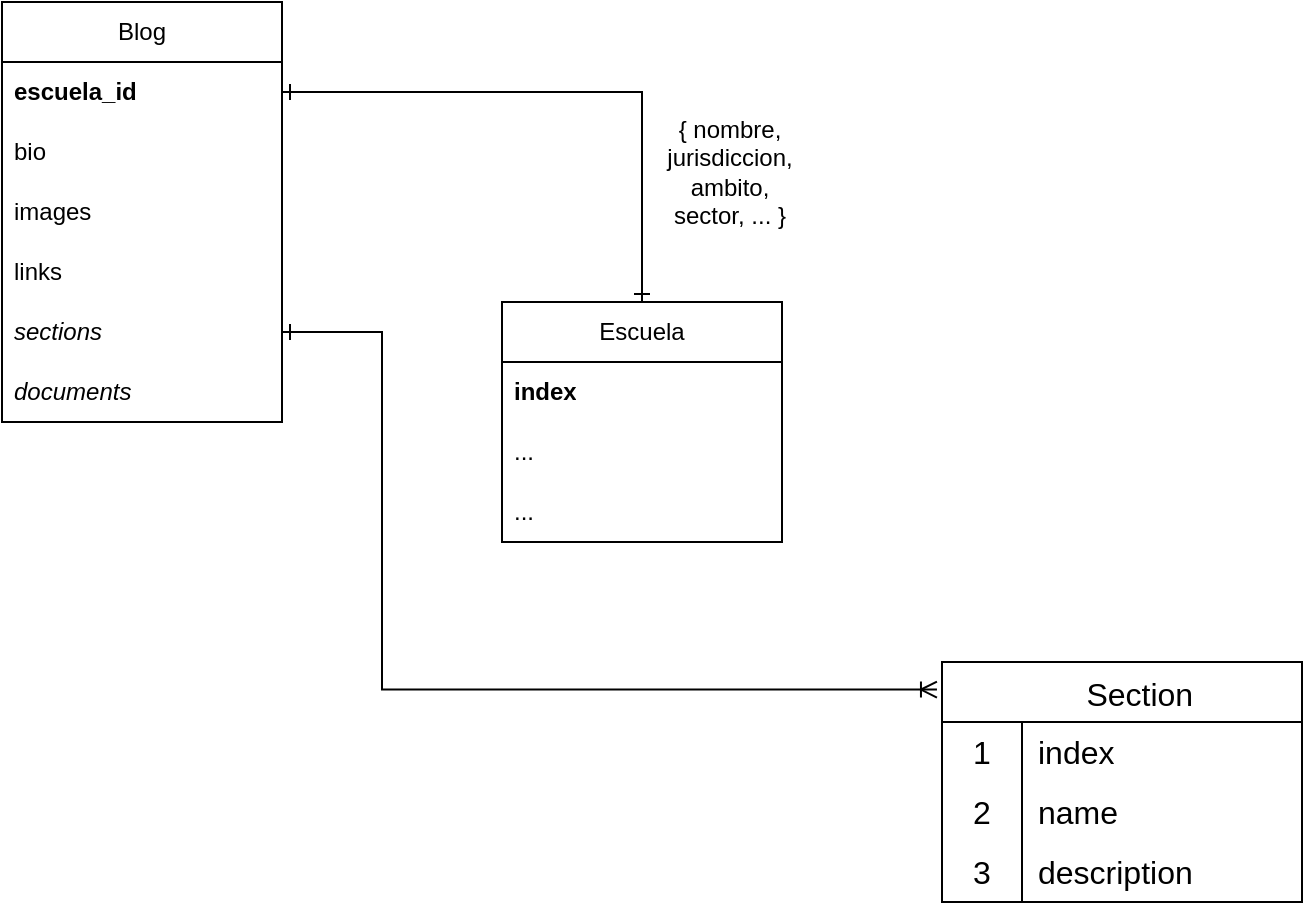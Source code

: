 <mxfile version="22.1.17" type="github">
  <diagram id="C5RBs43oDa-KdzZeNtuy" name="Page-1">
    <mxGraphModel dx="1195" dy="622" grid="1" gridSize="10" guides="1" tooltips="1" connect="1" arrows="1" fold="1" page="1" pageScale="1" pageWidth="827" pageHeight="1169" math="0" shadow="0">
      <root>
        <mxCell id="WIyWlLk6GJQsqaUBKTNV-0" />
        <mxCell id="WIyWlLk6GJQsqaUBKTNV-1" parent="WIyWlLk6GJQsqaUBKTNV-0" />
        <mxCell id="SypkWXbpXbNJntj4cC5x-0" value="&lt;div&gt;Blog&lt;/div&gt;" style="swimlane;fontStyle=0;childLayout=stackLayout;horizontal=1;startSize=30;horizontalStack=0;resizeParent=1;resizeParentMax=0;resizeLast=0;collapsible=1;marginBottom=0;whiteSpace=wrap;html=1;" vertex="1" parent="WIyWlLk6GJQsqaUBKTNV-1">
          <mxGeometry x="50" y="30" width="140" height="210" as="geometry" />
        </mxCell>
        <mxCell id="SypkWXbpXbNJntj4cC5x-1" value="&lt;div&gt;escuela_id&lt;/div&gt;" style="text;strokeColor=none;fillColor=none;align=left;verticalAlign=middle;spacingLeft=4;spacingRight=4;overflow=hidden;points=[[0,0.5],[1,0.5]];portConstraint=eastwest;rotatable=0;whiteSpace=wrap;html=1;fontStyle=1" vertex="1" parent="SypkWXbpXbNJntj4cC5x-0">
          <mxGeometry y="30" width="140" height="30" as="geometry" />
        </mxCell>
        <mxCell id="SypkWXbpXbNJntj4cC5x-2" value="bio&lt;span style=&quot;white-space: pre;&quot;&gt;&#x9;&lt;/span&gt;" style="text;strokeColor=none;fillColor=none;align=left;verticalAlign=middle;spacingLeft=4;spacingRight=4;overflow=hidden;points=[[0,0.5],[1,0.5]];portConstraint=eastwest;rotatable=0;whiteSpace=wrap;html=1;" vertex="1" parent="SypkWXbpXbNJntj4cC5x-0">
          <mxGeometry y="60" width="140" height="30" as="geometry" />
        </mxCell>
        <mxCell id="SypkWXbpXbNJntj4cC5x-3" value="&lt;div&gt;images&lt;/div&gt;" style="text;strokeColor=none;fillColor=none;align=left;verticalAlign=middle;spacingLeft=4;spacingRight=4;overflow=hidden;points=[[0,0.5],[1,0.5]];portConstraint=eastwest;rotatable=0;whiteSpace=wrap;html=1;" vertex="1" parent="SypkWXbpXbNJntj4cC5x-0">
          <mxGeometry y="90" width="140" height="30" as="geometry" />
        </mxCell>
        <mxCell id="SypkWXbpXbNJntj4cC5x-11" value="links" style="text;strokeColor=none;fillColor=none;align=left;verticalAlign=middle;spacingLeft=4;spacingRight=4;overflow=hidden;points=[[0,0.5],[1,0.5]];portConstraint=eastwest;rotatable=0;whiteSpace=wrap;html=1;" vertex="1" parent="SypkWXbpXbNJntj4cC5x-0">
          <mxGeometry y="120" width="140" height="30" as="geometry" />
        </mxCell>
        <mxCell id="SypkWXbpXbNJntj4cC5x-16" value="sections" style="text;strokeColor=none;fillColor=none;align=left;verticalAlign=middle;spacingLeft=4;spacingRight=4;overflow=hidden;points=[[0,0.5],[1,0.5]];portConstraint=eastwest;rotatable=0;whiteSpace=wrap;html=1;fontStyle=2" vertex="1" parent="SypkWXbpXbNJntj4cC5x-0">
          <mxGeometry y="150" width="140" height="30" as="geometry" />
        </mxCell>
        <mxCell id="SypkWXbpXbNJntj4cC5x-19" value="&lt;div&gt;documents&lt;/div&gt;" style="text;strokeColor=none;fillColor=none;align=left;verticalAlign=middle;spacingLeft=4;spacingRight=4;overflow=hidden;points=[[0,0.5],[1,0.5]];portConstraint=eastwest;rotatable=0;whiteSpace=wrap;html=1;fontStyle=2" vertex="1" parent="SypkWXbpXbNJntj4cC5x-0">
          <mxGeometry y="180" width="140" height="30" as="geometry" />
        </mxCell>
        <mxCell id="SypkWXbpXbNJntj4cC5x-21" value="Escuela" style="swimlane;fontStyle=0;childLayout=stackLayout;horizontal=1;startSize=30;horizontalStack=0;resizeParent=1;resizeParentMax=0;resizeLast=0;collapsible=1;marginBottom=0;whiteSpace=wrap;html=1;" vertex="1" parent="WIyWlLk6GJQsqaUBKTNV-1">
          <mxGeometry x="300" y="180" width="140" height="120" as="geometry" />
        </mxCell>
        <mxCell id="SypkWXbpXbNJntj4cC5x-22" value="index" style="text;strokeColor=none;fillColor=none;align=left;verticalAlign=middle;spacingLeft=4;spacingRight=4;overflow=hidden;points=[[0,0.5],[1,0.5]];portConstraint=eastwest;rotatable=0;whiteSpace=wrap;html=1;shadow=0;fontStyle=1" vertex="1" parent="SypkWXbpXbNJntj4cC5x-21">
          <mxGeometry y="30" width="140" height="30" as="geometry" />
        </mxCell>
        <mxCell id="SypkWXbpXbNJntj4cC5x-23" value="..." style="text;strokeColor=none;fillColor=none;align=left;verticalAlign=middle;spacingLeft=4;spacingRight=4;overflow=hidden;points=[[0,0.5],[1,0.5]];portConstraint=eastwest;rotatable=0;whiteSpace=wrap;html=1;" vertex="1" parent="SypkWXbpXbNJntj4cC5x-21">
          <mxGeometry y="60" width="140" height="30" as="geometry" />
        </mxCell>
        <mxCell id="SypkWXbpXbNJntj4cC5x-24" value="..." style="text;strokeColor=none;fillColor=none;align=left;verticalAlign=middle;spacingLeft=4;spacingRight=4;overflow=hidden;points=[[0,0.5],[1,0.5]];portConstraint=eastwest;rotatable=0;whiteSpace=wrap;html=1;" vertex="1" parent="SypkWXbpXbNJntj4cC5x-21">
          <mxGeometry y="90" width="140" height="30" as="geometry" />
        </mxCell>
        <mxCell id="SypkWXbpXbNJntj4cC5x-20" style="edgeStyle=orthogonalEdgeStyle;rounded=0;orthogonalLoop=1;jettySize=auto;html=1;entryX=0.5;entryY=0;entryDx=0;entryDy=0;endArrow=ERone;endFill=0;startArrow=ERone;startFill=0;" edge="1" parent="WIyWlLk6GJQsqaUBKTNV-1" source="SypkWXbpXbNJntj4cC5x-1" target="SypkWXbpXbNJntj4cC5x-21">
          <mxGeometry relative="1" as="geometry">
            <mxPoint x="360" y="150" as="targetPoint" />
          </mxGeometry>
        </mxCell>
        <mxCell id="SypkWXbpXbNJntj4cC5x-26" value="&lt;div&gt;{ nombre, jurisdiccion, ambito, sector, ... }&lt;br&gt;&lt;/div&gt;" style="text;html=1;strokeColor=none;fillColor=none;align=center;verticalAlign=middle;whiteSpace=wrap;rounded=0;" vertex="1" parent="WIyWlLk6GJQsqaUBKTNV-1">
          <mxGeometry x="384" y="100" width="60" height="30" as="geometry" />
        </mxCell>
        <mxCell id="SypkWXbpXbNJntj4cC5x-32" value="    Section" style="shape=table;startSize=30;container=1;collapsible=0;childLayout=tableLayout;fixedRows=1;rowLines=0;fontStyle=0;strokeColor=default;fontSize=16;" vertex="1" parent="WIyWlLk6GJQsqaUBKTNV-1">
          <mxGeometry x="520" y="360" width="180" height="120" as="geometry" />
        </mxCell>
        <mxCell id="SypkWXbpXbNJntj4cC5x-33" value="" style="shape=tableRow;horizontal=0;startSize=0;swimlaneHead=0;swimlaneBody=0;top=0;left=0;bottom=0;right=0;collapsible=0;dropTarget=0;fillColor=none;points=[[0,0.5],[1,0.5]];portConstraint=eastwest;strokeColor=inherit;fontSize=16;" vertex="1" parent="SypkWXbpXbNJntj4cC5x-32">
          <mxGeometry y="30" width="180" height="30" as="geometry" />
        </mxCell>
        <mxCell id="SypkWXbpXbNJntj4cC5x-34" value="1" style="shape=partialRectangle;html=1;whiteSpace=wrap;connectable=0;fillColor=none;top=0;left=0;bottom=0;right=0;overflow=hidden;pointerEvents=1;strokeColor=inherit;fontSize=16;" vertex="1" parent="SypkWXbpXbNJntj4cC5x-33">
          <mxGeometry width="40" height="30" as="geometry">
            <mxRectangle width="40" height="30" as="alternateBounds" />
          </mxGeometry>
        </mxCell>
        <mxCell id="SypkWXbpXbNJntj4cC5x-35" value="index" style="shape=partialRectangle;html=1;whiteSpace=wrap;connectable=0;fillColor=none;top=0;left=0;bottom=0;right=0;align=left;spacingLeft=6;overflow=hidden;strokeColor=inherit;fontSize=16;" vertex="1" parent="SypkWXbpXbNJntj4cC5x-33">
          <mxGeometry x="40" width="140" height="30" as="geometry">
            <mxRectangle width="140" height="30" as="alternateBounds" />
          </mxGeometry>
        </mxCell>
        <mxCell id="SypkWXbpXbNJntj4cC5x-36" value="" style="shape=tableRow;horizontal=0;startSize=0;swimlaneHead=0;swimlaneBody=0;top=0;left=0;bottom=0;right=0;collapsible=0;dropTarget=0;fillColor=none;points=[[0,0.5],[1,0.5]];portConstraint=eastwest;strokeColor=inherit;fontSize=16;" vertex="1" parent="SypkWXbpXbNJntj4cC5x-32">
          <mxGeometry y="60" width="180" height="30" as="geometry" />
        </mxCell>
        <mxCell id="SypkWXbpXbNJntj4cC5x-37" value="2" style="shape=partialRectangle;html=1;whiteSpace=wrap;connectable=0;fillColor=none;top=0;left=0;bottom=0;right=0;overflow=hidden;strokeColor=inherit;fontSize=16;" vertex="1" parent="SypkWXbpXbNJntj4cC5x-36">
          <mxGeometry width="40" height="30" as="geometry">
            <mxRectangle width="40" height="30" as="alternateBounds" />
          </mxGeometry>
        </mxCell>
        <mxCell id="SypkWXbpXbNJntj4cC5x-38" value="name" style="shape=partialRectangle;html=1;whiteSpace=wrap;connectable=0;fillColor=none;top=0;left=0;bottom=0;right=0;align=left;spacingLeft=6;overflow=hidden;strokeColor=inherit;fontSize=16;" vertex="1" parent="SypkWXbpXbNJntj4cC5x-36">
          <mxGeometry x="40" width="140" height="30" as="geometry">
            <mxRectangle width="140" height="30" as="alternateBounds" />
          </mxGeometry>
        </mxCell>
        <mxCell id="SypkWXbpXbNJntj4cC5x-39" value="" style="shape=tableRow;horizontal=0;startSize=0;swimlaneHead=0;swimlaneBody=0;top=0;left=0;bottom=0;right=0;collapsible=0;dropTarget=0;fillColor=none;points=[[0,0.5],[1,0.5]];portConstraint=eastwest;strokeColor=inherit;fontSize=16;" vertex="1" parent="SypkWXbpXbNJntj4cC5x-32">
          <mxGeometry y="90" width="180" height="30" as="geometry" />
        </mxCell>
        <mxCell id="SypkWXbpXbNJntj4cC5x-40" value="3" style="shape=partialRectangle;html=1;whiteSpace=wrap;connectable=0;fillColor=none;top=0;left=0;bottom=0;right=0;overflow=hidden;strokeColor=inherit;fontSize=16;" vertex="1" parent="SypkWXbpXbNJntj4cC5x-39">
          <mxGeometry width="40" height="30" as="geometry">
            <mxRectangle width="40" height="30" as="alternateBounds" />
          </mxGeometry>
        </mxCell>
        <mxCell id="SypkWXbpXbNJntj4cC5x-41" value="description" style="shape=partialRectangle;html=1;whiteSpace=wrap;connectable=0;fillColor=none;top=0;left=0;bottom=0;right=0;align=left;spacingLeft=6;overflow=hidden;strokeColor=inherit;fontSize=16;" vertex="1" parent="SypkWXbpXbNJntj4cC5x-39">
          <mxGeometry x="40" width="140" height="30" as="geometry">
            <mxRectangle width="140" height="30" as="alternateBounds" />
          </mxGeometry>
        </mxCell>
        <mxCell id="SypkWXbpXbNJntj4cC5x-27" style="edgeStyle=orthogonalEdgeStyle;rounded=0;orthogonalLoop=1;jettySize=auto;html=1;exitX=1;exitY=0.5;exitDx=0;exitDy=0;endArrow=ERoneToMany;endFill=0;startArrow=ERone;startFill=0;entryX=-0.014;entryY=0.115;entryDx=0;entryDy=0;entryPerimeter=0;" edge="1" parent="WIyWlLk6GJQsqaUBKTNV-1" source="SypkWXbpXbNJntj4cC5x-16" target="SypkWXbpXbNJntj4cC5x-32">
          <mxGeometry relative="1" as="geometry">
            <mxPoint x="440" y="440" as="targetPoint" />
            <Array as="points">
              <mxPoint x="240" y="195" />
              <mxPoint x="240" y="374" />
            </Array>
          </mxGeometry>
        </mxCell>
      </root>
    </mxGraphModel>
  </diagram>
</mxfile>
